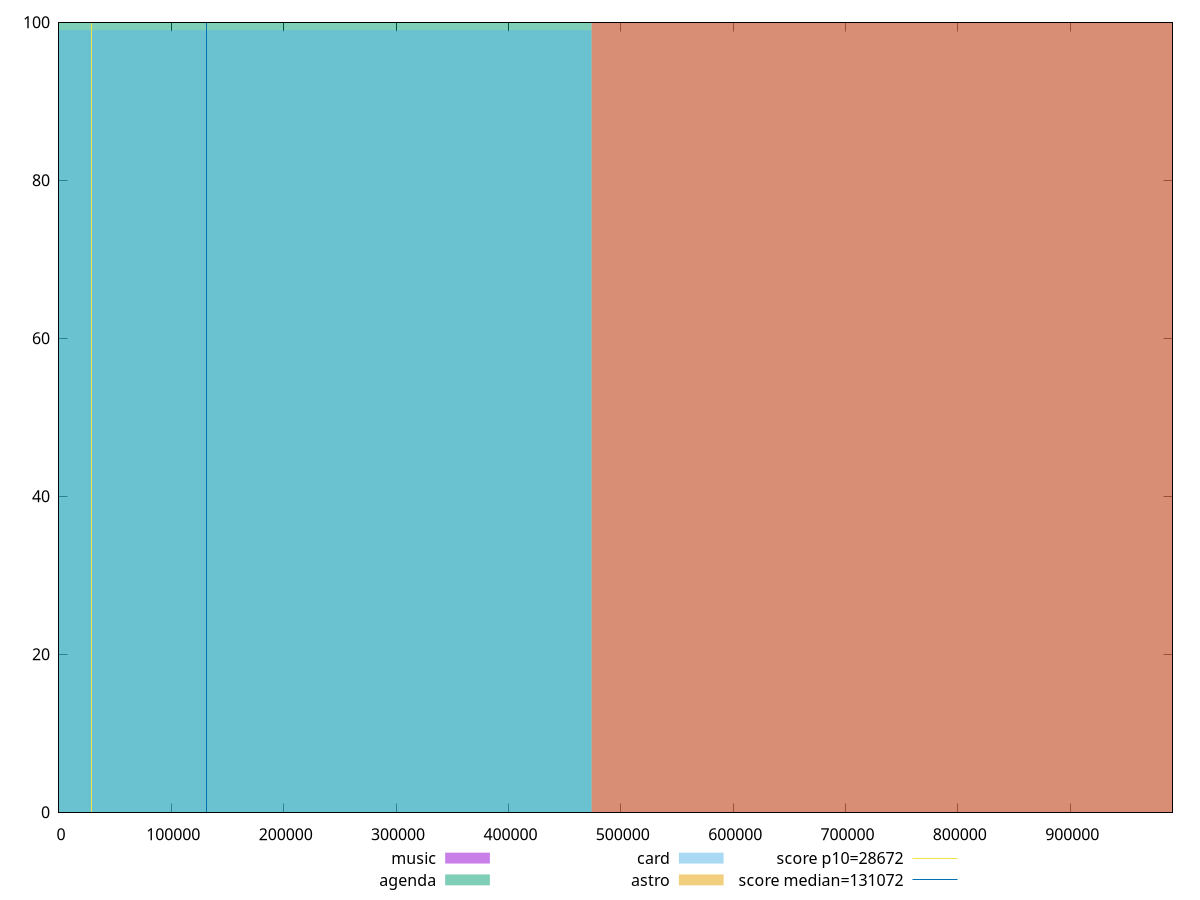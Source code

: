 reset

$music <<EOF
948063.4691469327 100
EOF

$agenda <<EOF
0 100
EOF

$card <<EOF
0 99
EOF

$astro <<EOF
948063.4691469327 100
EOF

set key outside below
set boxwidth 948063.4691469327
set xrange [0:991028.5493222222]
set yrange [0:100]
set trange [0:100]
set style fill transparent solid 0.5 noborder

set parametric
set terminal svg size 640, 520 enhanced background rgb 'white'
set output "reports/report_00030_2021-02-24T20-42-31.540Z/uses-long-cache-ttl/comparison/histogram/all_raw.svg"

plot $music title "music" with boxes, \
     $agenda title "agenda" with boxes, \
     $card title "card" with boxes, \
     $astro title "astro" with boxes, \
     28672,t title "score p10=28672", \
     131072,t title "score median=131072"

reset
